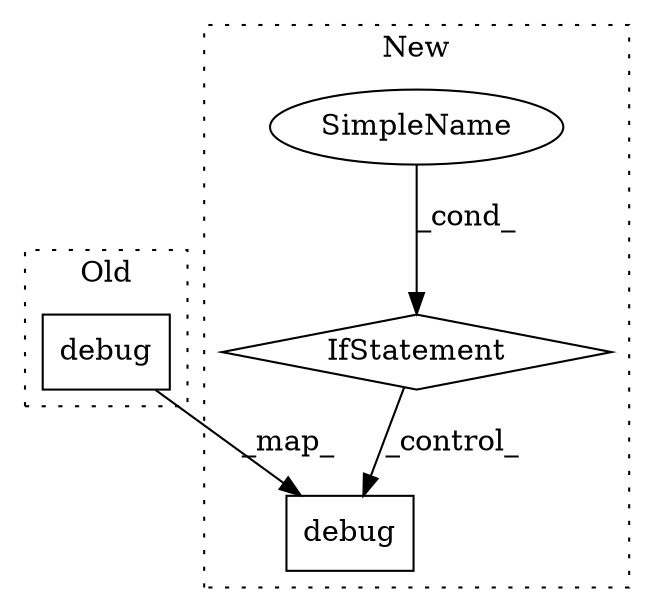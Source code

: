 digraph G {
subgraph cluster0 {
1 [label="debug" a="32" s="17570,17582" l="6,1" shape="box"];
label = "Old";
style="dotted";
}
subgraph cluster1 {
2 [label="debug" a="32" s="17592,17604" l="6,1" shape="box"];
3 [label="IfStatement" a="25" s="17563,17573" l="4,2" shape="diamond"];
4 [label="SimpleName" a="42" s="17567" l="6" shape="ellipse"];
label = "New";
style="dotted";
}
1 -> 2 [label="_map_"];
3 -> 2 [label="_control_"];
4 -> 3 [label="_cond_"];
}